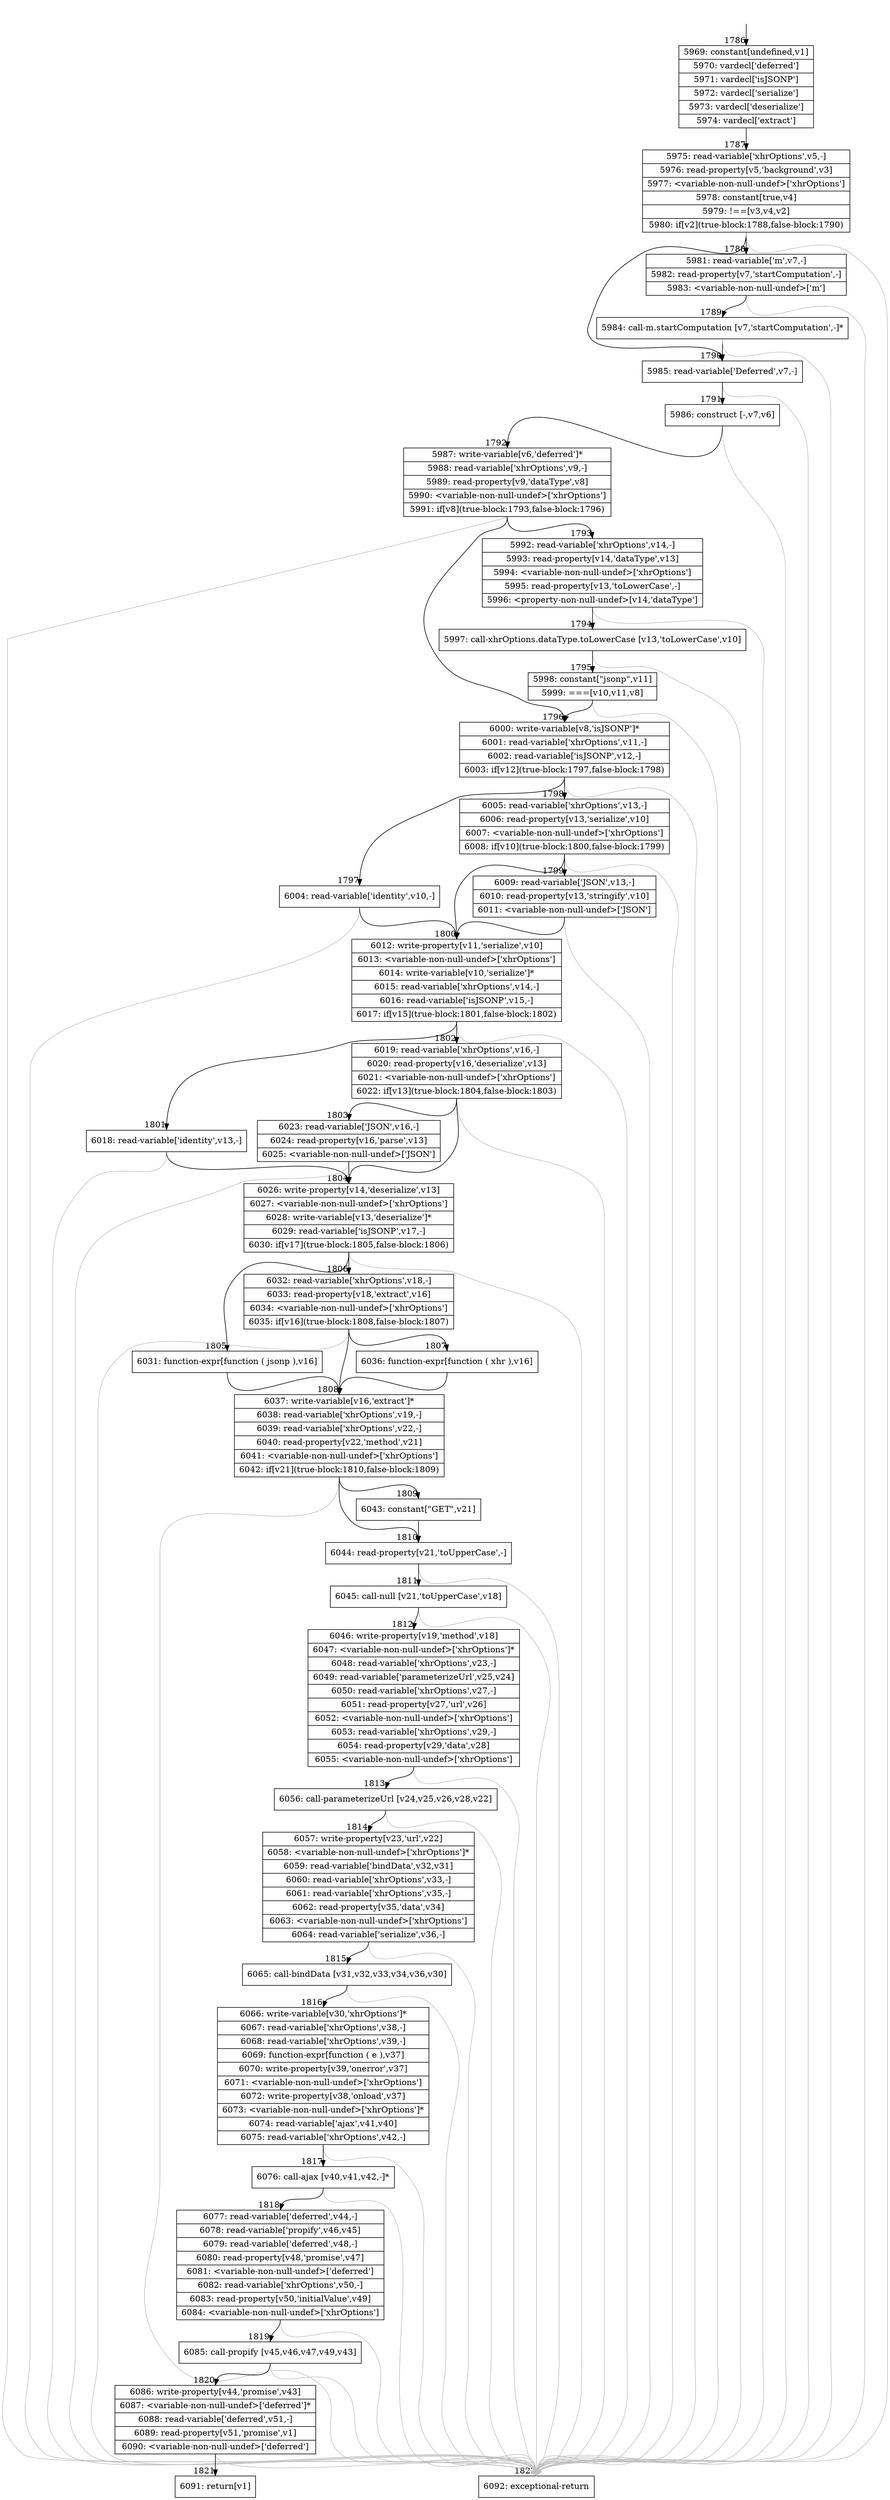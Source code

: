 digraph {
rankdir="TD"
BB_entry83[shape=none,label=""];
BB_entry83 -> BB1786 [tailport=s, headport=n, headlabel="    1786"]
BB1786 [shape=record label="{5969: constant[undefined,v1]|5970: vardecl['deferred']|5971: vardecl['isJSONP']|5972: vardecl['serialize']|5973: vardecl['deserialize']|5974: vardecl['extract']}" ] 
BB1786 -> BB1787 [tailport=s, headport=n, headlabel="      1787"]
BB1787 [shape=record label="{5975: read-variable['xhrOptions',v5,-]|5976: read-property[v5,'background',v3]|5977: \<variable-non-null-undef\>['xhrOptions']|5978: constant[true,v4]|5979: !==[v3,v4,v2]|5980: if[v2](true-block:1788,false-block:1790)}" ] 
BB1787 -> BB1788 [tailport=s, headport=n, headlabel="      1788"]
BB1787 -> BB1790 [tailport=s, headport=n, headlabel="      1790"]
BB1787 -> BB1822 [tailport=s, headport=n, color=gray, headlabel="      1822"]
BB1788 [shape=record label="{5981: read-variable['m',v7,-]|5982: read-property[v7,'startComputation',-]|5983: \<variable-non-null-undef\>['m']}" ] 
BB1788 -> BB1789 [tailport=s, headport=n, headlabel="      1789"]
BB1788 -> BB1822 [tailport=s, headport=n, color=gray]
BB1789 [shape=record label="{5984: call-m.startComputation [v7,'startComputation',-]*}" ] 
BB1789 -> BB1790 [tailport=s, headport=n]
BB1789 -> BB1822 [tailport=s, headport=n, color=gray]
BB1790 [shape=record label="{5985: read-variable['Deferred',v7,-]}" ] 
BB1790 -> BB1791 [tailport=s, headport=n, headlabel="      1791"]
BB1790 -> BB1822 [tailport=s, headport=n, color=gray]
BB1791 [shape=record label="{5986: construct [-,v7,v6]}" ] 
BB1791 -> BB1792 [tailport=s, headport=n, headlabel="      1792"]
BB1791 -> BB1822 [tailport=s, headport=n, color=gray]
BB1792 [shape=record label="{5987: write-variable[v6,'deferred']*|5988: read-variable['xhrOptions',v9,-]|5989: read-property[v9,'dataType',v8]|5990: \<variable-non-null-undef\>['xhrOptions']|5991: if[v8](true-block:1793,false-block:1796)}" ] 
BB1792 -> BB1796 [tailport=s, headport=n, headlabel="      1796"]
BB1792 -> BB1793 [tailport=s, headport=n, headlabel="      1793"]
BB1792 -> BB1822 [tailport=s, headport=n, color=gray]
BB1793 [shape=record label="{5992: read-variable['xhrOptions',v14,-]|5993: read-property[v14,'dataType',v13]|5994: \<variable-non-null-undef\>['xhrOptions']|5995: read-property[v13,'toLowerCase',-]|5996: \<property-non-null-undef\>[v14,'dataType']}" ] 
BB1793 -> BB1794 [tailport=s, headport=n, headlabel="      1794"]
BB1793 -> BB1822 [tailport=s, headport=n, color=gray]
BB1794 [shape=record label="{5997: call-xhrOptions.dataType.toLowerCase [v13,'toLowerCase',v10]}" ] 
BB1794 -> BB1795 [tailport=s, headport=n, headlabel="      1795"]
BB1794 -> BB1822 [tailport=s, headport=n, color=gray]
BB1795 [shape=record label="{5998: constant[\"jsonp\",v11]|5999: ===[v10,v11,v8]}" ] 
BB1795 -> BB1796 [tailport=s, headport=n]
BB1795 -> BB1822 [tailport=s, headport=n, color=gray]
BB1796 [shape=record label="{6000: write-variable[v8,'isJSONP']*|6001: read-variable['xhrOptions',v11,-]|6002: read-variable['isJSONP',v12,-]|6003: if[v12](true-block:1797,false-block:1798)}" ] 
BB1796 -> BB1797 [tailport=s, headport=n, headlabel="      1797"]
BB1796 -> BB1798 [tailport=s, headport=n, headlabel="      1798"]
BB1796 -> BB1822 [tailport=s, headport=n, color=gray]
BB1797 [shape=record label="{6004: read-variable['identity',v10,-]}" ] 
BB1797 -> BB1800 [tailport=s, headport=n, headlabel="      1800"]
BB1797 -> BB1822 [tailport=s, headport=n, color=gray]
BB1798 [shape=record label="{6005: read-variable['xhrOptions',v13,-]|6006: read-property[v13,'serialize',v10]|6007: \<variable-non-null-undef\>['xhrOptions']|6008: if[v10](true-block:1800,false-block:1799)}" ] 
BB1798 -> BB1800 [tailport=s, headport=n]
BB1798 -> BB1799 [tailport=s, headport=n, headlabel="      1799"]
BB1798 -> BB1822 [tailport=s, headport=n, color=gray]
BB1799 [shape=record label="{6009: read-variable['JSON',v13,-]|6010: read-property[v13,'stringify',v10]|6011: \<variable-non-null-undef\>['JSON']}" ] 
BB1799 -> BB1800 [tailport=s, headport=n]
BB1799 -> BB1822 [tailport=s, headport=n, color=gray]
BB1800 [shape=record label="{6012: write-property[v11,'serialize',v10]|6013: \<variable-non-null-undef\>['xhrOptions']|6014: write-variable[v10,'serialize']*|6015: read-variable['xhrOptions',v14,-]|6016: read-variable['isJSONP',v15,-]|6017: if[v15](true-block:1801,false-block:1802)}" ] 
BB1800 -> BB1801 [tailport=s, headport=n, headlabel="      1801"]
BB1800 -> BB1802 [tailport=s, headport=n, headlabel="      1802"]
BB1800 -> BB1822 [tailport=s, headport=n, color=gray]
BB1801 [shape=record label="{6018: read-variable['identity',v13,-]}" ] 
BB1801 -> BB1804 [tailport=s, headport=n, headlabel="      1804"]
BB1801 -> BB1822 [tailport=s, headport=n, color=gray]
BB1802 [shape=record label="{6019: read-variable['xhrOptions',v16,-]|6020: read-property[v16,'deserialize',v13]|6021: \<variable-non-null-undef\>['xhrOptions']|6022: if[v13](true-block:1804,false-block:1803)}" ] 
BB1802 -> BB1804 [tailport=s, headport=n]
BB1802 -> BB1803 [tailport=s, headport=n, headlabel="      1803"]
BB1802 -> BB1822 [tailport=s, headport=n, color=gray]
BB1803 [shape=record label="{6023: read-variable['JSON',v16,-]|6024: read-property[v16,'parse',v13]|6025: \<variable-non-null-undef\>['JSON']}" ] 
BB1803 -> BB1804 [tailport=s, headport=n]
BB1803 -> BB1822 [tailport=s, headport=n, color=gray]
BB1804 [shape=record label="{6026: write-property[v14,'deserialize',v13]|6027: \<variable-non-null-undef\>['xhrOptions']|6028: write-variable[v13,'deserialize']*|6029: read-variable['isJSONP',v17,-]|6030: if[v17](true-block:1805,false-block:1806)}" ] 
BB1804 -> BB1805 [tailport=s, headport=n, headlabel="      1805"]
BB1804 -> BB1806 [tailport=s, headport=n, headlabel="      1806"]
BB1804 -> BB1822 [tailport=s, headport=n, color=gray]
BB1805 [shape=record label="{6031: function-expr[function ( jsonp ),v16]}" ] 
BB1805 -> BB1808 [tailport=s, headport=n, headlabel="      1808"]
BB1806 [shape=record label="{6032: read-variable['xhrOptions',v18,-]|6033: read-property[v18,'extract',v16]|6034: \<variable-non-null-undef\>['xhrOptions']|6035: if[v16](true-block:1808,false-block:1807)}" ] 
BB1806 -> BB1808 [tailport=s, headport=n]
BB1806 -> BB1807 [tailport=s, headport=n, headlabel="      1807"]
BB1806 -> BB1822 [tailport=s, headport=n, color=gray]
BB1807 [shape=record label="{6036: function-expr[function ( xhr ),v16]}" ] 
BB1807 -> BB1808 [tailport=s, headport=n]
BB1808 [shape=record label="{6037: write-variable[v16,'extract']*|6038: read-variable['xhrOptions',v19,-]|6039: read-variable['xhrOptions',v22,-]|6040: read-property[v22,'method',v21]|6041: \<variable-non-null-undef\>['xhrOptions']|6042: if[v21](true-block:1810,false-block:1809)}" ] 
BB1808 -> BB1810 [tailport=s, headport=n, headlabel="      1810"]
BB1808 -> BB1809 [tailport=s, headport=n, headlabel="      1809"]
BB1808 -> BB1822 [tailport=s, headport=n, color=gray]
BB1809 [shape=record label="{6043: constant[\"GET\",v21]}" ] 
BB1809 -> BB1810 [tailport=s, headport=n]
BB1810 [shape=record label="{6044: read-property[v21,'toUpperCase',-]}" ] 
BB1810 -> BB1811 [tailport=s, headport=n, headlabel="      1811"]
BB1810 -> BB1822 [tailport=s, headport=n, color=gray]
BB1811 [shape=record label="{6045: call-null [v21,'toUpperCase',v18]}" ] 
BB1811 -> BB1812 [tailport=s, headport=n, headlabel="      1812"]
BB1811 -> BB1822 [tailport=s, headport=n, color=gray]
BB1812 [shape=record label="{6046: write-property[v19,'method',v18]|6047: \<variable-non-null-undef\>['xhrOptions']*|6048: read-variable['xhrOptions',v23,-]|6049: read-variable['parameterizeUrl',v25,v24]|6050: read-variable['xhrOptions',v27,-]|6051: read-property[v27,'url',v26]|6052: \<variable-non-null-undef\>['xhrOptions']|6053: read-variable['xhrOptions',v29,-]|6054: read-property[v29,'data',v28]|6055: \<variable-non-null-undef\>['xhrOptions']}" ] 
BB1812 -> BB1813 [tailport=s, headport=n, headlabel="      1813"]
BB1812 -> BB1822 [tailport=s, headport=n, color=gray]
BB1813 [shape=record label="{6056: call-parameterizeUrl [v24,v25,v26,v28,v22]}" ] 
BB1813 -> BB1814 [tailport=s, headport=n, headlabel="      1814"]
BB1813 -> BB1822 [tailport=s, headport=n, color=gray]
BB1814 [shape=record label="{6057: write-property[v23,'url',v22]|6058: \<variable-non-null-undef\>['xhrOptions']*|6059: read-variable['bindData',v32,v31]|6060: read-variable['xhrOptions',v33,-]|6061: read-variable['xhrOptions',v35,-]|6062: read-property[v35,'data',v34]|6063: \<variable-non-null-undef\>['xhrOptions']|6064: read-variable['serialize',v36,-]}" ] 
BB1814 -> BB1815 [tailport=s, headport=n, headlabel="      1815"]
BB1814 -> BB1822 [tailport=s, headport=n, color=gray]
BB1815 [shape=record label="{6065: call-bindData [v31,v32,v33,v34,v36,v30]}" ] 
BB1815 -> BB1816 [tailport=s, headport=n, headlabel="      1816"]
BB1815 -> BB1822 [tailport=s, headport=n, color=gray]
BB1816 [shape=record label="{6066: write-variable[v30,'xhrOptions']*|6067: read-variable['xhrOptions',v38,-]|6068: read-variable['xhrOptions',v39,-]|6069: function-expr[function ( e ),v37]|6070: write-property[v39,'onerror',v37]|6071: \<variable-non-null-undef\>['xhrOptions']|6072: write-property[v38,'onload',v37]|6073: \<variable-non-null-undef\>['xhrOptions']*|6074: read-variable['ajax',v41,v40]|6075: read-variable['xhrOptions',v42,-]}" ] 
BB1816 -> BB1817 [tailport=s, headport=n, headlabel="      1817"]
BB1816 -> BB1822 [tailport=s, headport=n, color=gray]
BB1817 [shape=record label="{6076: call-ajax [v40,v41,v42,-]*}" ] 
BB1817 -> BB1818 [tailport=s, headport=n, headlabel="      1818"]
BB1817 -> BB1822 [tailport=s, headport=n, color=gray]
BB1818 [shape=record label="{6077: read-variable['deferred',v44,-]|6078: read-variable['propify',v46,v45]|6079: read-variable['deferred',v48,-]|6080: read-property[v48,'promise',v47]|6081: \<variable-non-null-undef\>['deferred']|6082: read-variable['xhrOptions',v50,-]|6083: read-property[v50,'initialValue',v49]|6084: \<variable-non-null-undef\>['xhrOptions']}" ] 
BB1818 -> BB1819 [tailport=s, headport=n, headlabel="      1819"]
BB1818 -> BB1822 [tailport=s, headport=n, color=gray]
BB1819 [shape=record label="{6085: call-propify [v45,v46,v47,v49,v43]}" ] 
BB1819 -> BB1820 [tailport=s, headport=n, headlabel="      1820"]
BB1819 -> BB1822 [tailport=s, headport=n, color=gray]
BB1820 [shape=record label="{6086: write-property[v44,'promise',v43]|6087: \<variable-non-null-undef\>['deferred']*|6088: read-variable['deferred',v51,-]|6089: read-property[v51,'promise',v1]|6090: \<variable-non-null-undef\>['deferred']}" ] 
BB1820 -> BB1821 [tailport=s, headport=n, headlabel="      1821"]
BB1820 -> BB1822 [tailport=s, headport=n, color=gray]
BB1821 [shape=record label="{6091: return[v1]}" ] 
BB1822 [shape=record label="{6092: exceptional-return}" ] 
//#$~ 1144
}
